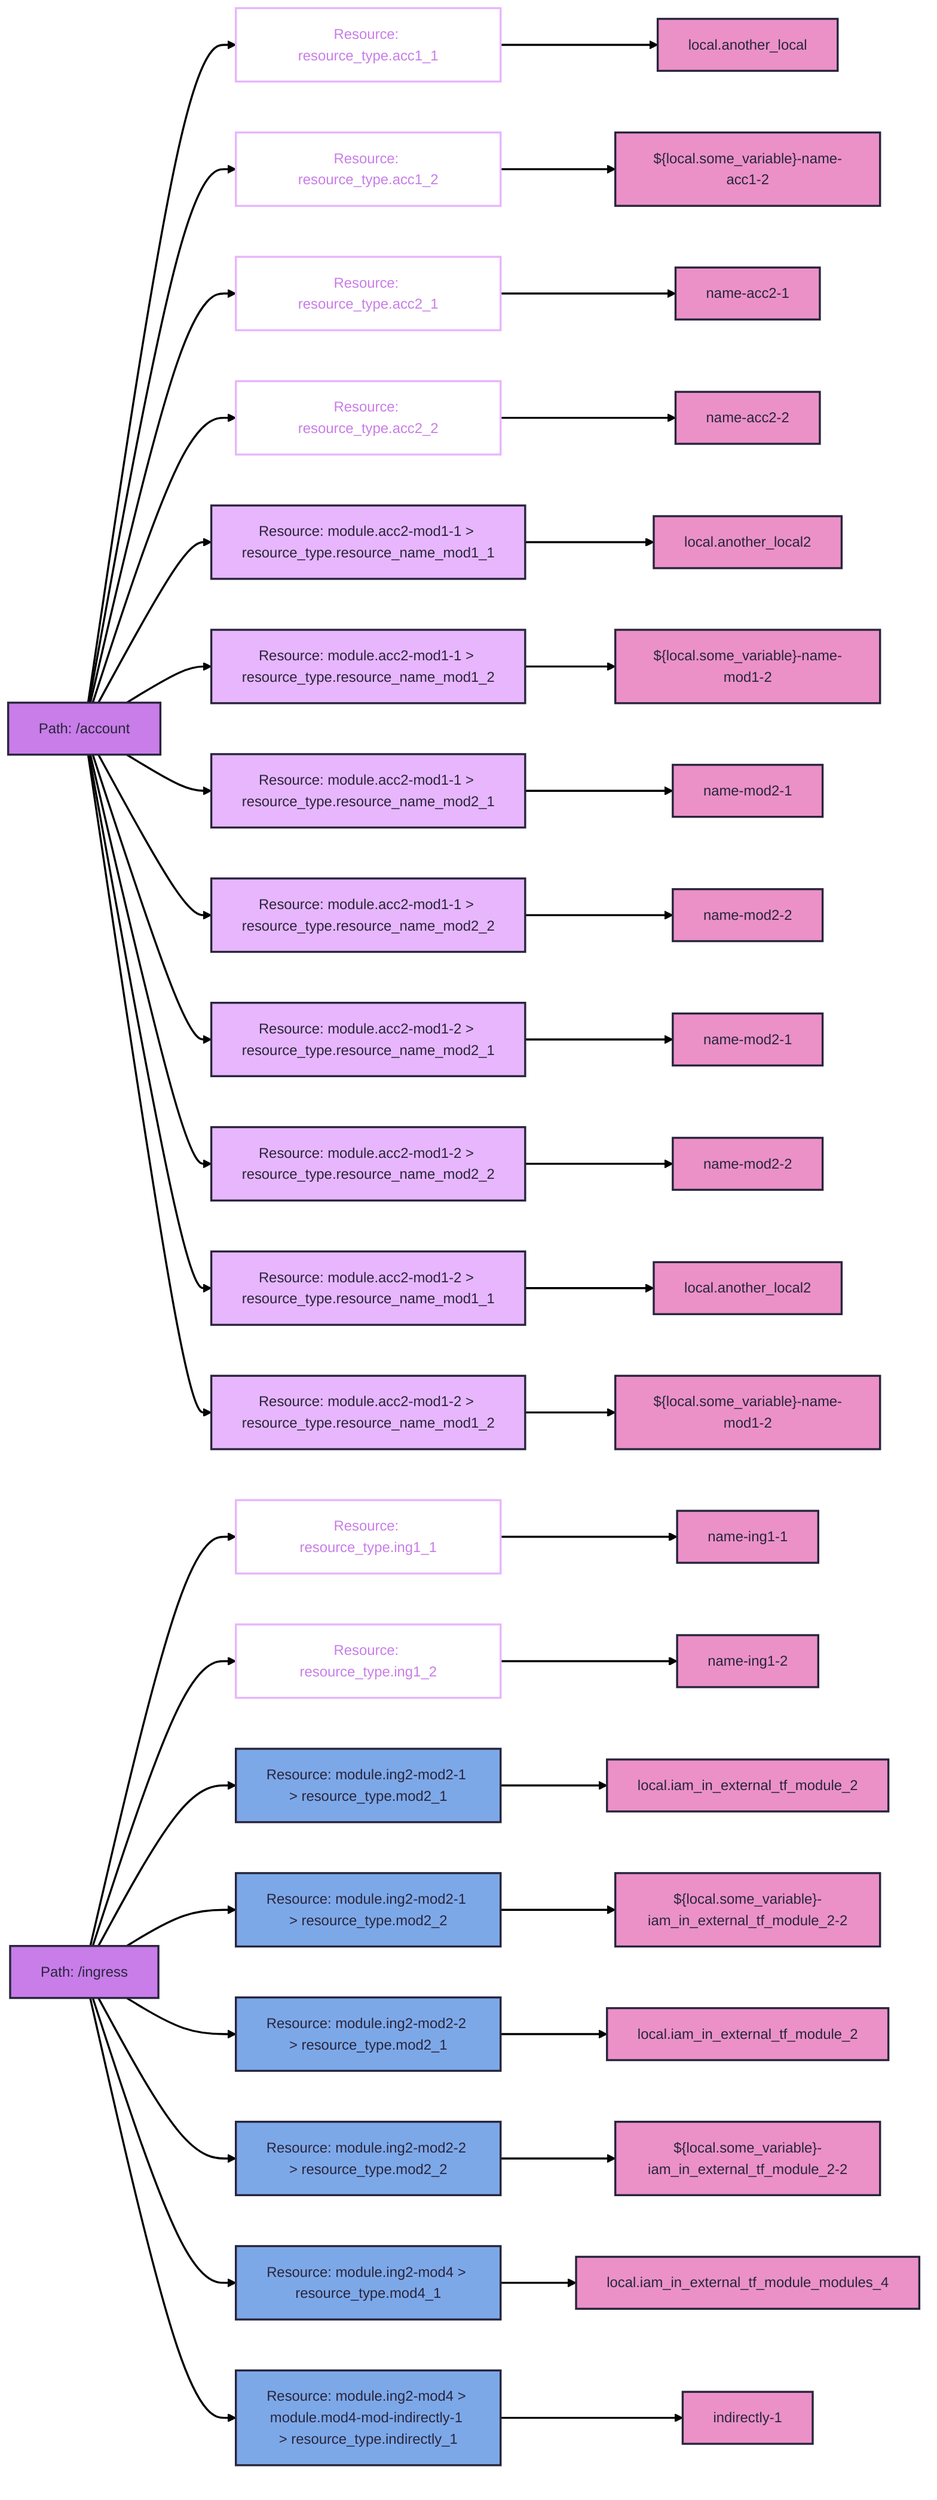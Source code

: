 ---
config:
  theme: redux
---
flowchart LR
  classDef tf-path fill:#c87de8
  classDef tf-resource-name stroke:#e7b6fc,color:#c87de8
  classDef tf-resource-name-int-mod fill:#e7b6fc
  classDef tf-resource-name-ext-mod fill:#7da8e8
  classDef tf-resource-field-name fill:#eb91c7
  account["Path: /account"]:::tf-path --> account___acc11["Resource: resource_type.acc1_1"]:::tf-resource-name --> account___acc11___FieldName["local.another_local"]:::tf-resource-field-name
  account["Path: /account"]:::tf-path --> account___acc12["Resource: resource_type.acc1_2"]:::tf-resource-name --> account___acc12___FieldName["${local.some_variable}-name-acc1-2"]:::tf-resource-field-name
  account["Path: /account"]:::tf-path --> account___acc21["Resource: resource_type.acc2_1"]:::tf-resource-name --> account___acc21___FieldName["name-acc2-1"]:::tf-resource-field-name
  account["Path: /account"]:::tf-path --> account___acc22["Resource: resource_type.acc2_2"]:::tf-resource-name --> account___acc22___FieldName["name-acc2-2"]:::tf-resource-field-name
  account["Path: /account"]:::tf-path --> account___mod___accountmodulesmodule1___acc2mod11___resourcenamemod11["Resource: module.acc2-mod1-1 > resource_type.resource_name_mod1_1"]:::tf-resource-name-int-mod --> account___mod___accountmodulesmodule1___acc2mod11___resourcenamemod11___FieldName["local.another_local2"]:::tf-resource-field-name
  account["Path: /account"]:::tf-path --> account___mod___accountmodulesmodule1___acc2mod11___resourcenamemod12["Resource: module.acc2-mod1-1 > resource_type.resource_name_mod1_2"]:::tf-resource-name-int-mod --> account___mod___accountmodulesmodule1___acc2mod11___resourcenamemod12___FieldName["${local.some_variable}-name-mod1-2"]:::tf-resource-field-name
  account["Path: /account"]:::tf-path --> account___mod___accountmodulesmodule1___acc2mod11___resourcenamemod21["Resource: module.acc2-mod1-1 > resource_type.resource_name_mod2_1"]:::tf-resource-name-int-mod --> account___mod___accountmodulesmodule1___acc2mod11___resourcenamemod21___FieldName["name-mod2-1"]:::tf-resource-field-name
  account["Path: /account"]:::tf-path --> account___mod___accountmodulesmodule1___acc2mod11___resourcenamemod22["Resource: module.acc2-mod1-1 > resource_type.resource_name_mod2_2"]:::tf-resource-name-int-mod --> account___mod___accountmodulesmodule1___acc2mod11___resourcenamemod22___FieldName["name-mod2-2"]:::tf-resource-field-name
  account["Path: /account"]:::tf-path --> account___mod___accountmodulesmodule1___acc2mod12___resourcenamemod21["Resource: module.acc2-mod1-2 > resource_type.resource_name_mod2_1"]:::tf-resource-name-int-mod --> account___mod___accountmodulesmodule1___acc2mod12___resourcenamemod21___FieldName["name-mod2-1"]:::tf-resource-field-name
  account["Path: /account"]:::tf-path --> account___mod___accountmodulesmodule1___acc2mod12___resourcenamemod22["Resource: module.acc2-mod1-2 > resource_type.resource_name_mod2_2"]:::tf-resource-name-int-mod --> account___mod___accountmodulesmodule1___acc2mod12___resourcenamemod22___FieldName["name-mod2-2"]:::tf-resource-field-name
  account["Path: /account"]:::tf-path --> account___mod___accountmodulesmodule1___acc2mod12___resourcenamemod11["Resource: module.acc2-mod1-2 > resource_type.resource_name_mod1_1"]:::tf-resource-name-int-mod --> account___mod___accountmodulesmodule1___acc2mod12___resourcenamemod11___FieldName["local.another_local2"]:::tf-resource-field-name
  account["Path: /account"]:::tf-path --> account___mod___accountmodulesmodule1___acc2mod12___resourcenamemod12["Resource: module.acc2-mod1-2 > resource_type.resource_name_mod1_2"]:::tf-resource-name-int-mod --> account___mod___accountmodulesmodule1___acc2mod12___resourcenamemod12___FieldName["${local.some_variable}-name-mod1-2"]:::tf-resource-field-name
  ingress["Path: /ingress"]:::tf-path --> ingress___ing11["Resource: resource_type.ing1_1"]:::tf-resource-name --> ingress___ing11___FieldName["name-ing1-1"]:::tf-resource-field-name
  ingress["Path: /ingress"]:::tf-path --> ingress___ing12["Resource: resource_type.ing1_2"]:::tf-resource-name --> ingress___ing12___FieldName["name-ing1-2"]:::tf-resource-field-name
  ingress["Path: /ingress"]:::tf-path --> ingress___mod___root___ing2mod21___mod21["Resource: module.ing2-mod2-1 > resource_type.mod2_1"]:::tf-resource-name-ext-mod --> ingress___mod___root___ing2mod21___mod21___FieldName["local.iam_in_external_tf_module_2"]:::tf-resource-field-name
  ingress["Path: /ingress"]:::tf-path --> ingress___mod___root___ing2mod21___mod22["Resource: module.ing2-mod2-1 > resource_type.mod2_2"]:::tf-resource-name-ext-mod --> ingress___mod___root___ing2mod21___mod22___FieldName["${local.some_variable}-iam_in_external_tf_module_2-2"]:::tf-resource-field-name
  ingress["Path: /ingress"]:::tf-path --> ingress___mod___root___ing2mod22___mod21["Resource: module.ing2-mod2-2 > resource_type.mod2_1"]:::tf-resource-name-ext-mod --> ingress___mod___root___ing2mod22___mod21___FieldName["local.iam_in_external_tf_module_2"]:::tf-resource-field-name
  ingress["Path: /ingress"]:::tf-path --> ingress___mod___root___ing2mod22___mod22["Resource: module.ing2-mod2-2 > resource_type.mod2_2"]:::tf-resource-name-ext-mod --> ingress___mod___root___ing2mod22___mod22___FieldName["${local.some_variable}-iam_in_external_tf_module_2-2"]:::tf-resource-field-name
  ingress["Path: /ingress"]:::tf-path --> ingress___mod___root___ing2mod4___mod41["Resource: module.ing2-mod4 > resource_type.mod4_1"]:::tf-resource-name-ext-mod --> ingress___mod___root___ing2mod4___mod41___FieldName["local.iam_in_external_tf_module_modules_4"]:::tf-resource-field-name
  ingress["Path: /ingress"]:::tf-path --> ingress___mod___root___mod4modindirectly1___indirectly1["Resource: module.ing2-mod4 > module.mod4-mod-indirectly-1 > resource_type.indirectly_1"]:::tf-resource-name-ext-mod --> ingress___mod___root___mod4modindirectly1___indirectly1___FieldName["indirectly-1"]:::tf-resource-field-name